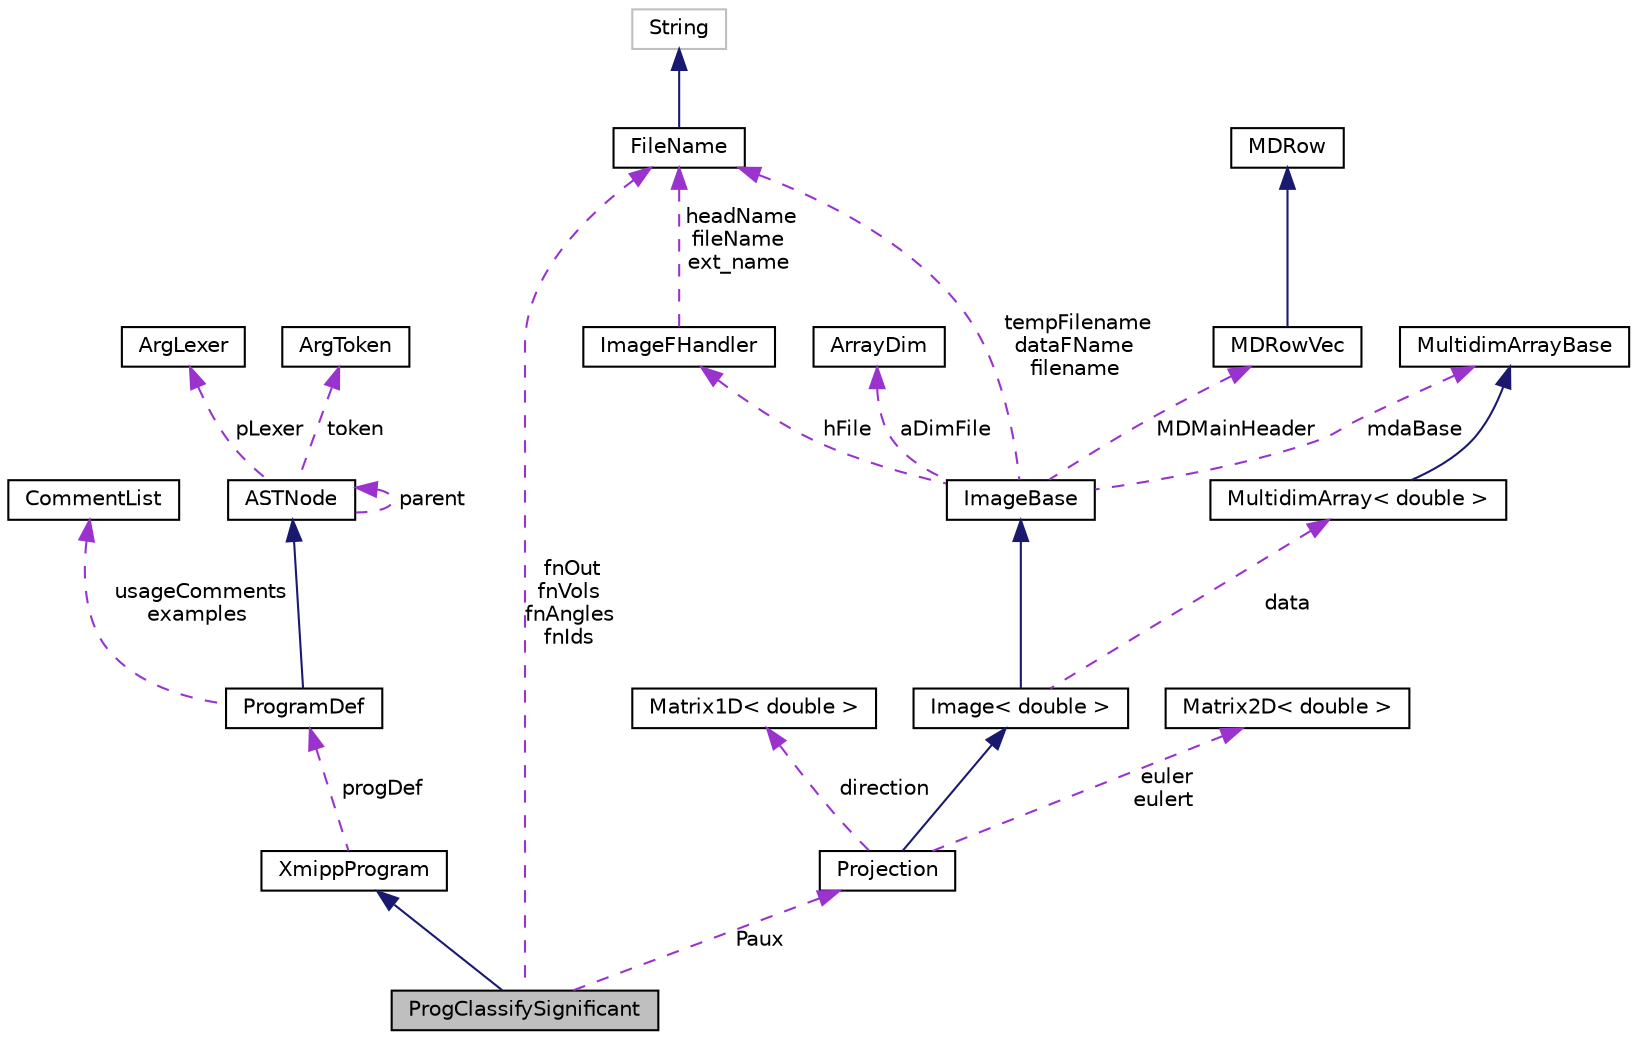 digraph "ProgClassifySignificant"
{
  edge [fontname="Helvetica",fontsize="10",labelfontname="Helvetica",labelfontsize="10"];
  node [fontname="Helvetica",fontsize="10",shape=record];
  Node2 [label="ProgClassifySignificant",height=0.2,width=0.4,color="black", fillcolor="grey75", style="filled", fontcolor="black"];
  Node3 -> Node2 [dir="back",color="midnightblue",fontsize="10",style="solid",fontname="Helvetica"];
  Node3 [label="XmippProgram",height=0.2,width=0.4,color="black", fillcolor="white", style="filled",URL="$classXmippProgram.html"];
  Node4 -> Node3 [dir="back",color="darkorchid3",fontsize="10",style="dashed",label=" progDef" ,fontname="Helvetica"];
  Node4 [label="ProgramDef",height=0.2,width=0.4,color="black", fillcolor="white", style="filled",URL="$classProgramDef.html"];
  Node5 -> Node4 [dir="back",color="midnightblue",fontsize="10",style="solid",fontname="Helvetica"];
  Node5 [label="ASTNode",height=0.2,width=0.4,color="black", fillcolor="white", style="filled",URL="$classASTNode.html"];
  Node6 -> Node5 [dir="back",color="darkorchid3",fontsize="10",style="dashed",label=" token" ,fontname="Helvetica"];
  Node6 [label="ArgToken",height=0.2,width=0.4,color="black", fillcolor="white", style="filled",URL="$classArgToken.html"];
  Node7 -> Node5 [dir="back",color="darkorchid3",fontsize="10",style="dashed",label=" pLexer" ,fontname="Helvetica"];
  Node7 [label="ArgLexer",height=0.2,width=0.4,color="black", fillcolor="white", style="filled",URL="$classArgLexer.html"];
  Node5 -> Node5 [dir="back",color="darkorchid3",fontsize="10",style="dashed",label=" parent" ,fontname="Helvetica"];
  Node8 -> Node4 [dir="back",color="darkorchid3",fontsize="10",style="dashed",label=" usageComments\nexamples" ,fontname="Helvetica"];
  Node8 [label="CommentList",height=0.2,width=0.4,color="black", fillcolor="white", style="filled",URL="$classCommentList.html"];
  Node9 -> Node2 [dir="back",color="darkorchid3",fontsize="10",style="dashed",label=" Paux" ,fontname="Helvetica"];
  Node9 [label="Projection",height=0.2,width=0.4,color="black", fillcolor="white", style="filled",URL="$classProjection.html"];
  Node10 -> Node9 [dir="back",color="midnightblue",fontsize="10",style="solid",fontname="Helvetica"];
  Node10 [label="Image\< double \>",height=0.2,width=0.4,color="black", fillcolor="white", style="filled",URL="$classImage.html"];
  Node11 -> Node10 [dir="back",color="midnightblue",fontsize="10",style="solid",fontname="Helvetica"];
  Node11 [label="ImageBase",height=0.2,width=0.4,color="black", fillcolor="white", style="filled",URL="$classImageBase.html",tooltip="Image base class. "];
  Node12 -> Node11 [dir="back",color="darkorchid3",fontsize="10",style="dashed",label=" mdaBase" ,fontname="Helvetica"];
  Node12 [label="MultidimArrayBase",height=0.2,width=0.4,color="black", fillcolor="white", style="filled",URL="$classMultidimArrayBase.html"];
  Node13 -> Node11 [dir="back",color="darkorchid3",fontsize="10",style="dashed",label=" MDMainHeader" ,fontname="Helvetica"];
  Node13 [label="MDRowVec",height=0.2,width=0.4,color="black", fillcolor="white", style="filled",URL="$classMDRowVec.html"];
  Node14 -> Node13 [dir="back",color="midnightblue",fontsize="10",style="solid",fontname="Helvetica"];
  Node14 [label="MDRow",height=0.2,width=0.4,color="black", fillcolor="white", style="filled",URL="$classMDRow.html"];
  Node15 -> Node11 [dir="back",color="darkorchid3",fontsize="10",style="dashed",label=" hFile" ,fontname="Helvetica"];
  Node15 [label="ImageFHandler",height=0.2,width=0.4,color="black", fillcolor="white", style="filled",URL="$structImageFHandler.html"];
  Node16 -> Node15 [dir="back",color="darkorchid3",fontsize="10",style="dashed",label=" headName\nfileName\next_name" ,fontname="Helvetica"];
  Node16 [label="FileName",height=0.2,width=0.4,color="black", fillcolor="white", style="filled",URL="$classFileName.html"];
  Node17 -> Node16 [dir="back",color="midnightblue",fontsize="10",style="solid",fontname="Helvetica"];
  Node17 [label="String",height=0.2,width=0.4,color="grey75", fillcolor="white", style="filled"];
  Node18 -> Node11 [dir="back",color="darkorchid3",fontsize="10",style="dashed",label=" aDimFile" ,fontname="Helvetica"];
  Node18 [label="ArrayDim",height=0.2,width=0.4,color="black", fillcolor="white", style="filled",URL="$structArrayDim.html"];
  Node16 -> Node11 [dir="back",color="darkorchid3",fontsize="10",style="dashed",label=" tempFilename\ndataFName\nfilename" ,fontname="Helvetica"];
  Node19 -> Node10 [dir="back",color="darkorchid3",fontsize="10",style="dashed",label=" data" ,fontname="Helvetica"];
  Node19 [label="MultidimArray\< double \>",height=0.2,width=0.4,color="black", fillcolor="white", style="filled",URL="$classMultidimArray.html"];
  Node12 -> Node19 [dir="back",color="midnightblue",fontsize="10",style="solid",fontname="Helvetica"];
  Node20 -> Node9 [dir="back",color="darkorchid3",fontsize="10",style="dashed",label=" euler\neulert" ,fontname="Helvetica"];
  Node20 [label="Matrix2D\< double \>",height=0.2,width=0.4,color="black", fillcolor="white", style="filled",URL="$classMatrix2D.html"];
  Node21 -> Node9 [dir="back",color="darkorchid3",fontsize="10",style="dashed",label=" direction" ,fontname="Helvetica"];
  Node21 [label="Matrix1D\< double \>",height=0.2,width=0.4,color="black", fillcolor="white", style="filled",URL="$classMatrix1D.html"];
  Node16 -> Node2 [dir="back",color="darkorchid3",fontsize="10",style="dashed",label=" fnOut\nfnVols\nfnAngles\nfnIds" ,fontname="Helvetica"];
}

